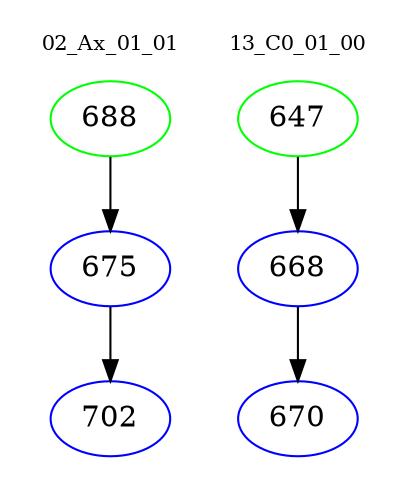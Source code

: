 digraph{
subgraph cluster_0 {
color = white
label = "02_Ax_01_01";
fontsize=10;
T0_688 [label="688", color="green"]
T0_688 -> T0_675 [color="black"]
T0_675 [label="675", color="blue"]
T0_675 -> T0_702 [color="black"]
T0_702 [label="702", color="blue"]
}
subgraph cluster_1 {
color = white
label = "13_C0_01_00";
fontsize=10;
T1_647 [label="647", color="green"]
T1_647 -> T1_668 [color="black"]
T1_668 [label="668", color="blue"]
T1_668 -> T1_670 [color="black"]
T1_670 [label="670", color="blue"]
}
}
